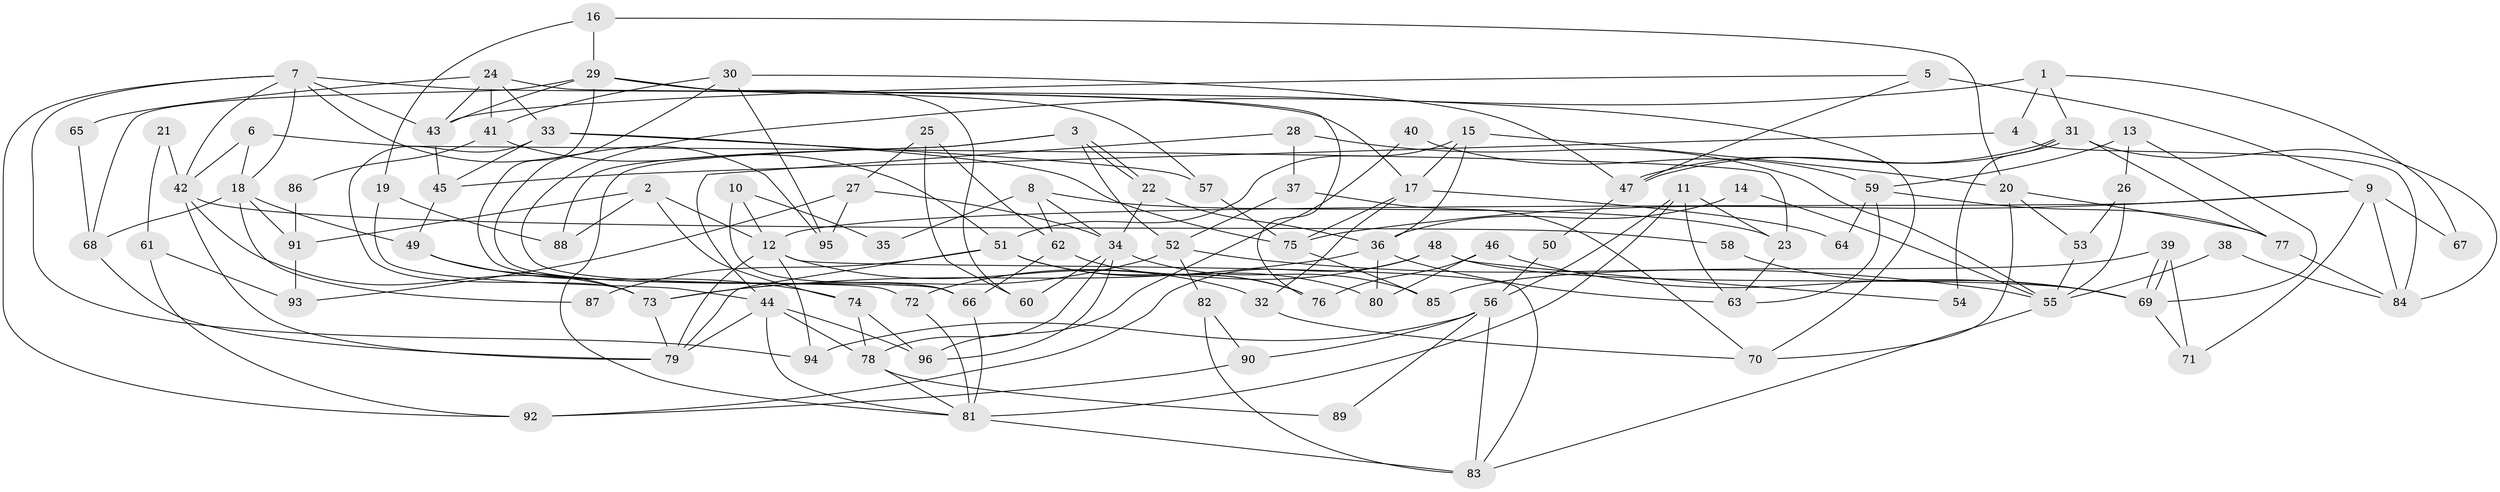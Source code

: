 // coarse degree distribution, {10: 0.03571428571428571, 11: 0.07142857142857142, 8: 0.07142857142857142, 6: 0.14285714285714285, 13: 0.03571428571428571, 9: 0.07142857142857142, 7: 0.10714285714285714, 4: 0.14285714285714285, 2: 0.10714285714285714, 12: 0.03571428571428571, 14: 0.03571428571428571, 3: 0.10714285714285714, 5: 0.03571428571428571}
// Generated by graph-tools (version 1.1) at 2025/18/03/04/25 18:18:52]
// undirected, 96 vertices, 192 edges
graph export_dot {
graph [start="1"]
  node [color=gray90,style=filled];
  1;
  2;
  3;
  4;
  5;
  6;
  7;
  8;
  9;
  10;
  11;
  12;
  13;
  14;
  15;
  16;
  17;
  18;
  19;
  20;
  21;
  22;
  23;
  24;
  25;
  26;
  27;
  28;
  29;
  30;
  31;
  32;
  33;
  34;
  35;
  36;
  37;
  38;
  39;
  40;
  41;
  42;
  43;
  44;
  45;
  46;
  47;
  48;
  49;
  50;
  51;
  52;
  53;
  54;
  55;
  56;
  57;
  58;
  59;
  60;
  61;
  62;
  63;
  64;
  65;
  66;
  67;
  68;
  69;
  70;
  71;
  72;
  73;
  74;
  75;
  76;
  77;
  78;
  79;
  80;
  81;
  82;
  83;
  84;
  85;
  86;
  87;
  88;
  89;
  90;
  91;
  92;
  93;
  94;
  95;
  96;
  1 -- 4;
  1 -- 31;
  1 -- 66;
  1 -- 67;
  2 -- 12;
  2 -- 74;
  2 -- 88;
  2 -- 91;
  3 -- 22;
  3 -- 22;
  3 -- 88;
  3 -- 52;
  3 -- 81;
  4 -- 84;
  4 -- 45;
  5 -- 9;
  5 -- 47;
  5 -- 43;
  6 -- 23;
  6 -- 42;
  6 -- 18;
  7 -- 92;
  7 -- 43;
  7 -- 17;
  7 -- 18;
  7 -- 42;
  7 -- 94;
  7 -- 95;
  8 -- 34;
  8 -- 62;
  8 -- 23;
  8 -- 35;
  9 -- 12;
  9 -- 84;
  9 -- 67;
  9 -- 71;
  9 -- 75;
  10 -- 12;
  10 -- 66;
  10 -- 35;
  11 -- 63;
  11 -- 81;
  11 -- 23;
  11 -- 56;
  12 -- 94;
  12 -- 79;
  12 -- 32;
  12 -- 83;
  13 -- 26;
  13 -- 69;
  13 -- 59;
  14 -- 36;
  14 -- 55;
  15 -- 36;
  15 -- 17;
  15 -- 20;
  15 -- 51;
  16 -- 20;
  16 -- 29;
  16 -- 19;
  17 -- 75;
  17 -- 32;
  17 -- 64;
  18 -- 49;
  18 -- 68;
  18 -- 87;
  18 -- 91;
  19 -- 44;
  19 -- 88;
  20 -- 70;
  20 -- 53;
  20 -- 77;
  21 -- 61;
  21 -- 42;
  22 -- 34;
  22 -- 36;
  23 -- 63;
  24 -- 43;
  24 -- 76;
  24 -- 33;
  24 -- 41;
  24 -- 65;
  25 -- 60;
  25 -- 62;
  25 -- 27;
  26 -- 55;
  26 -- 53;
  27 -- 95;
  27 -- 34;
  27 -- 93;
  28 -- 44;
  28 -- 37;
  28 -- 55;
  29 -- 43;
  29 -- 68;
  29 -- 57;
  29 -- 60;
  29 -- 70;
  29 -- 72;
  30 -- 66;
  30 -- 41;
  30 -- 47;
  30 -- 95;
  31 -- 47;
  31 -- 47;
  31 -- 77;
  31 -- 54;
  31 -- 84;
  32 -- 70;
  33 -- 75;
  33 -- 45;
  33 -- 57;
  33 -- 73;
  34 -- 78;
  34 -- 60;
  34 -- 85;
  34 -- 96;
  36 -- 73;
  36 -- 63;
  36 -- 80;
  37 -- 52;
  37 -- 70;
  38 -- 84;
  38 -- 55;
  39 -- 69;
  39 -- 69;
  39 -- 85;
  39 -- 71;
  40 -- 59;
  40 -- 96;
  41 -- 51;
  41 -- 86;
  42 -- 73;
  42 -- 58;
  42 -- 79;
  43 -- 45;
  44 -- 96;
  44 -- 81;
  44 -- 78;
  44 -- 79;
  45 -- 49;
  46 -- 69;
  46 -- 80;
  46 -- 76;
  47 -- 50;
  48 -- 69;
  48 -- 72;
  48 -- 54;
  48 -- 92;
  49 -- 73;
  49 -- 74;
  50 -- 56;
  51 -- 79;
  51 -- 76;
  51 -- 80;
  51 -- 87;
  52 -- 73;
  52 -- 55;
  52 -- 82;
  53 -- 55;
  55 -- 83;
  56 -- 83;
  56 -- 89;
  56 -- 90;
  56 -- 94;
  57 -- 75;
  58 -- 69;
  59 -- 63;
  59 -- 64;
  59 -- 77;
  61 -- 93;
  61 -- 92;
  62 -- 76;
  62 -- 66;
  65 -- 68;
  66 -- 81;
  68 -- 79;
  69 -- 71;
  72 -- 81;
  73 -- 79;
  74 -- 78;
  74 -- 96;
  75 -- 85;
  77 -- 84;
  78 -- 81;
  78 -- 89;
  81 -- 83;
  82 -- 83;
  82 -- 90;
  86 -- 91;
  90 -- 92;
  91 -- 93;
}
